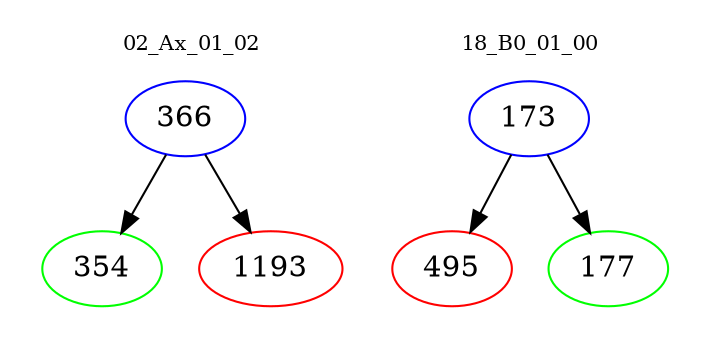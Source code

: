 digraph{
subgraph cluster_0 {
color = white
label = "02_Ax_01_02";
fontsize=10;
T0_366 [label="366", color="blue"]
T0_366 -> T0_354 [color="black"]
T0_354 [label="354", color="green"]
T0_366 -> T0_1193 [color="black"]
T0_1193 [label="1193", color="red"]
}
subgraph cluster_1 {
color = white
label = "18_B0_01_00";
fontsize=10;
T1_173 [label="173", color="blue"]
T1_173 -> T1_495 [color="black"]
T1_495 [label="495", color="red"]
T1_173 -> T1_177 [color="black"]
T1_177 [label="177", color="green"]
}
}
